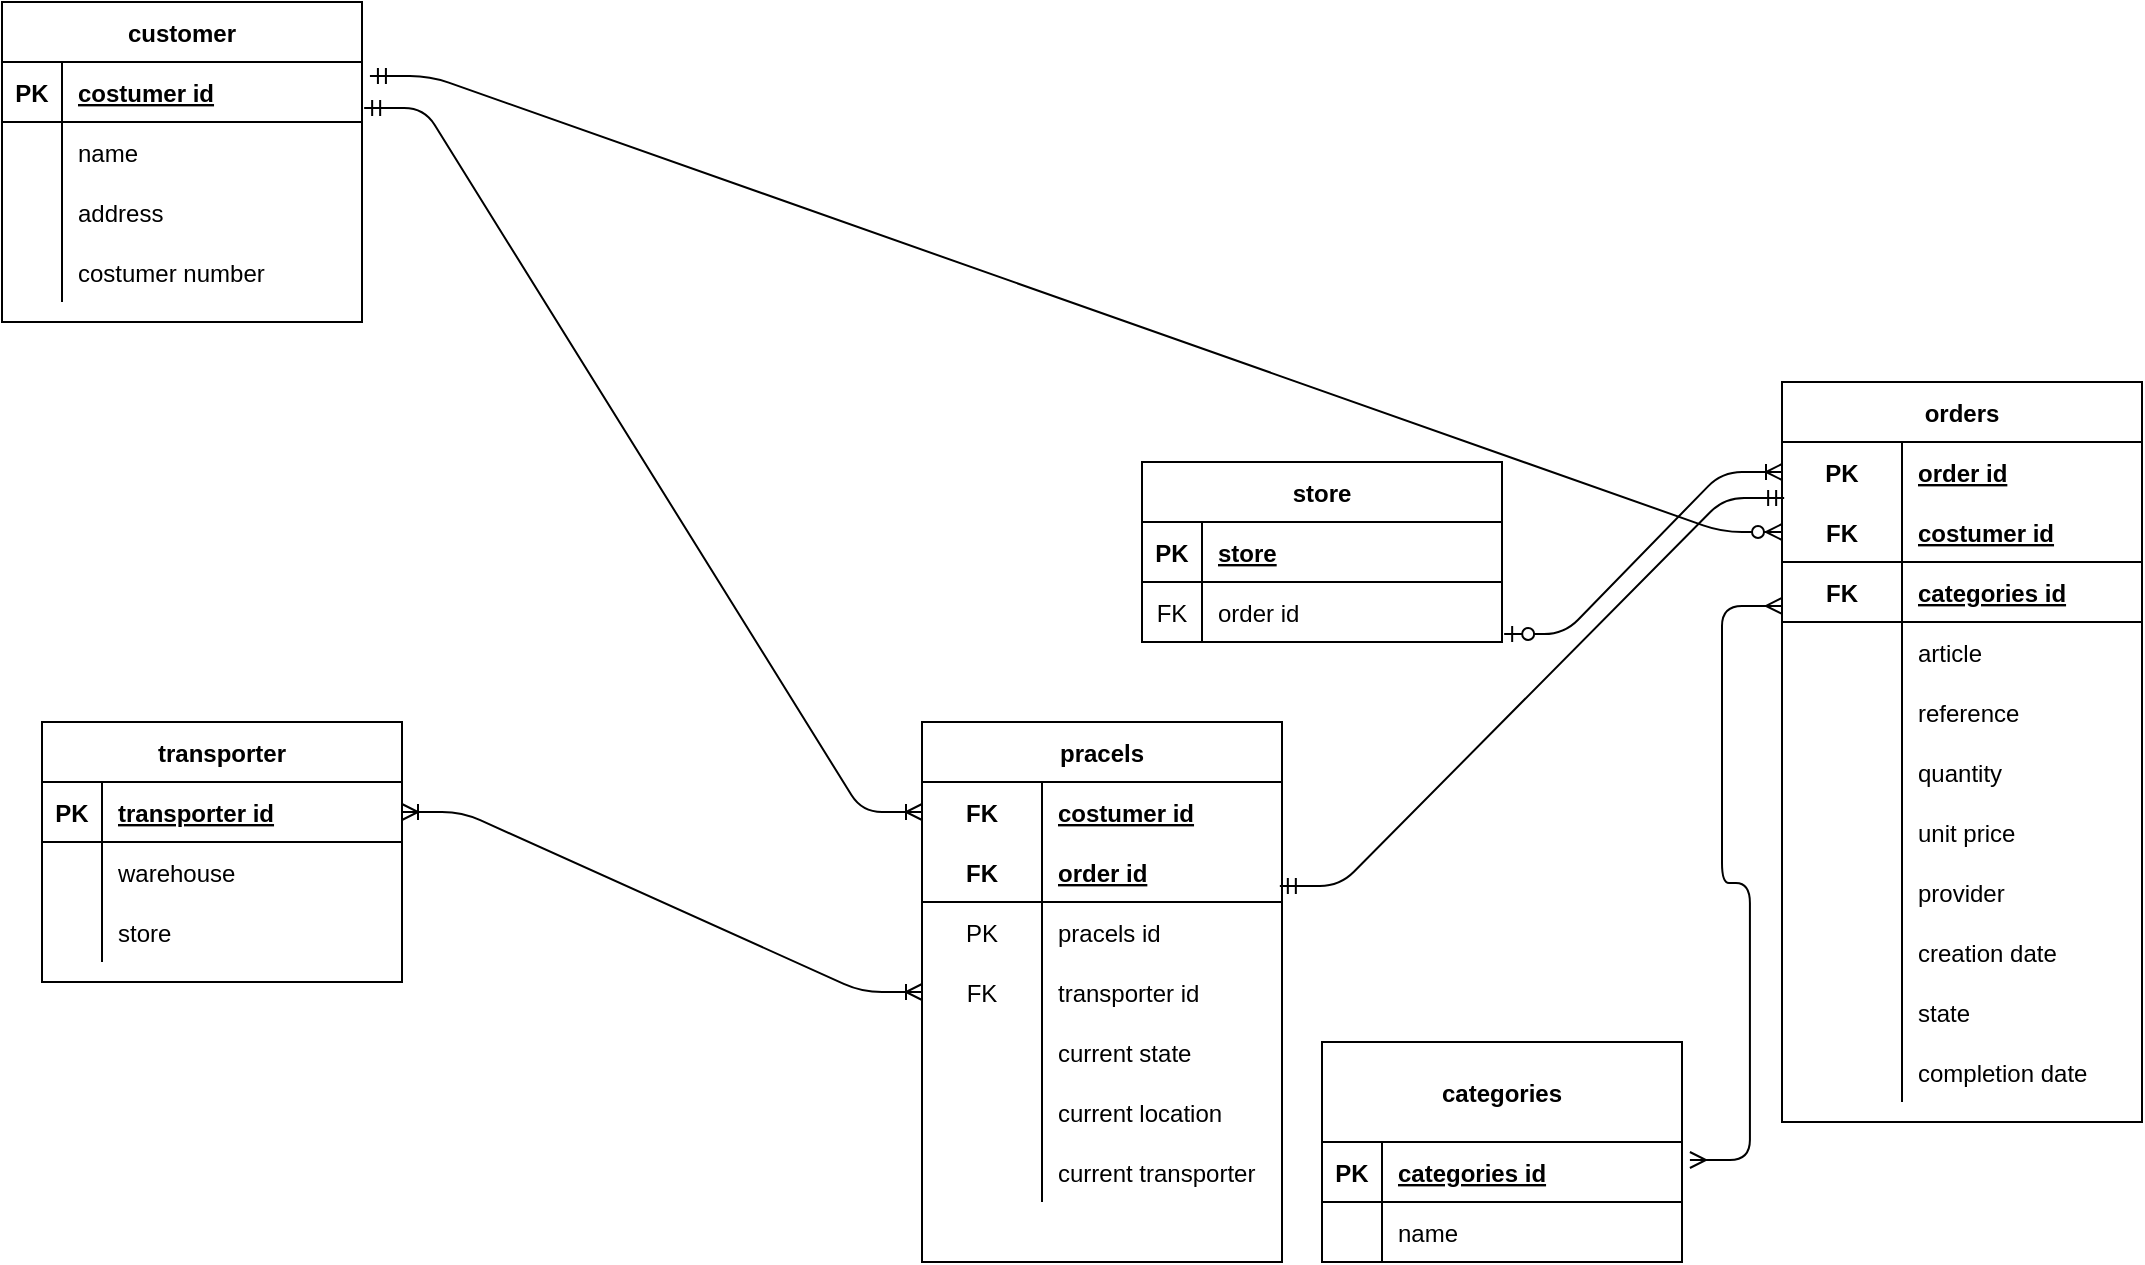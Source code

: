 <mxfile version="14.3.0" type="device"><diagram id="4LsemhTfrci8LPm2eFwJ" name="Page-1"><mxGraphModel dx="868" dy="534" grid="1" gridSize="10" guides="1" tooltips="1" connect="1" arrows="1" fold="1" page="1" pageScale="1" pageWidth="827" pageHeight="1169" math="0" shadow="0"><root><mxCell id="0"/><mxCell id="1" parent="0"/><mxCell id="mP_VhEXumhNd71BWYuR--1" value="customer" style="shape=table;startSize=30;container=1;collapsible=1;childLayout=tableLayout;fixedRows=1;rowLines=0;fontStyle=1;align=center;resizeLast=1;" parent="1" vertex="1"><mxGeometry x="110" y="290" width="180" height="160" as="geometry"/></mxCell><mxCell id="mP_VhEXumhNd71BWYuR--2" value="" style="shape=partialRectangle;collapsible=0;dropTarget=0;pointerEvents=0;fillColor=none;top=0;left=0;bottom=1;right=0;points=[[0,0.5],[1,0.5]];portConstraint=eastwest;" parent="mP_VhEXumhNd71BWYuR--1" vertex="1"><mxGeometry y="30" width="180" height="30" as="geometry"/></mxCell><mxCell id="mP_VhEXumhNd71BWYuR--3" value="PK" style="shape=partialRectangle;connectable=0;fillColor=none;top=0;left=0;bottom=0;right=0;fontStyle=1;overflow=hidden;" parent="mP_VhEXumhNd71BWYuR--2" vertex="1"><mxGeometry width="30" height="30" as="geometry"/></mxCell><mxCell id="mP_VhEXumhNd71BWYuR--4" value="costumer id" style="shape=partialRectangle;connectable=0;fillColor=none;top=0;left=0;bottom=0;right=0;align=left;spacingLeft=6;fontStyle=5;overflow=hidden;" parent="mP_VhEXumhNd71BWYuR--2" vertex="1"><mxGeometry x="30" width="150" height="30" as="geometry"/></mxCell><mxCell id="mP_VhEXumhNd71BWYuR--5" value="" style="shape=partialRectangle;collapsible=0;dropTarget=0;pointerEvents=0;fillColor=none;top=0;left=0;bottom=0;right=0;points=[[0,0.5],[1,0.5]];portConstraint=eastwest;" parent="mP_VhEXumhNd71BWYuR--1" vertex="1"><mxGeometry y="60" width="180" height="30" as="geometry"/></mxCell><mxCell id="mP_VhEXumhNd71BWYuR--6" value="" style="shape=partialRectangle;connectable=0;fillColor=none;top=0;left=0;bottom=0;right=0;editable=1;overflow=hidden;" parent="mP_VhEXumhNd71BWYuR--5" vertex="1"><mxGeometry width="30" height="30" as="geometry"/></mxCell><mxCell id="mP_VhEXumhNd71BWYuR--7" value="name" style="shape=partialRectangle;connectable=0;fillColor=none;top=0;left=0;bottom=0;right=0;align=left;spacingLeft=6;overflow=hidden;" parent="mP_VhEXumhNd71BWYuR--5" vertex="1"><mxGeometry x="30" width="150" height="30" as="geometry"/></mxCell><mxCell id="mP_VhEXumhNd71BWYuR--8" value="" style="shape=partialRectangle;collapsible=0;dropTarget=0;pointerEvents=0;fillColor=none;top=0;left=0;bottom=0;right=0;points=[[0,0.5],[1,0.5]];portConstraint=eastwest;" parent="mP_VhEXumhNd71BWYuR--1" vertex="1"><mxGeometry y="90" width="180" height="30" as="geometry"/></mxCell><mxCell id="mP_VhEXumhNd71BWYuR--9" value="" style="shape=partialRectangle;connectable=0;fillColor=none;top=0;left=0;bottom=0;right=0;editable=1;overflow=hidden;" parent="mP_VhEXumhNd71BWYuR--8" vertex="1"><mxGeometry width="30" height="30" as="geometry"/></mxCell><mxCell id="mP_VhEXumhNd71BWYuR--10" value="address" style="shape=partialRectangle;connectable=0;fillColor=none;top=0;left=0;bottom=0;right=0;align=left;spacingLeft=6;overflow=hidden;" parent="mP_VhEXumhNd71BWYuR--8" vertex="1"><mxGeometry x="30" width="150" height="30" as="geometry"/></mxCell><mxCell id="mP_VhEXumhNd71BWYuR--11" value="" style="shape=partialRectangle;collapsible=0;dropTarget=0;pointerEvents=0;fillColor=none;top=0;left=0;bottom=0;right=0;points=[[0,0.5],[1,0.5]];portConstraint=eastwest;" parent="mP_VhEXumhNd71BWYuR--1" vertex="1"><mxGeometry y="120" width="180" height="30" as="geometry"/></mxCell><mxCell id="mP_VhEXumhNd71BWYuR--12" value="" style="shape=partialRectangle;connectable=0;fillColor=none;top=0;left=0;bottom=0;right=0;editable=1;overflow=hidden;" parent="mP_VhEXumhNd71BWYuR--11" vertex="1"><mxGeometry width="30" height="30" as="geometry"/></mxCell><mxCell id="mP_VhEXumhNd71BWYuR--13" value="costumer number" style="shape=partialRectangle;connectable=0;fillColor=none;top=0;left=0;bottom=0;right=0;align=left;spacingLeft=6;overflow=hidden;" parent="mP_VhEXumhNd71BWYuR--11" vertex="1"><mxGeometry x="30" width="150" height="30" as="geometry"/></mxCell><mxCell id="mP_VhEXumhNd71BWYuR--14" value="orders" style="shape=table;startSize=30;container=1;collapsible=1;childLayout=tableLayout;fixedRows=1;rowLines=0;fontStyle=1;align=center;resizeLast=1;" parent="1" vertex="1"><mxGeometry x="1000" y="480" width="180" height="370" as="geometry"/></mxCell><mxCell id="mP_VhEXumhNd71BWYuR--15" value="" style="shape=partialRectangle;collapsible=0;dropTarget=0;pointerEvents=0;fillColor=none;top=0;left=0;bottom=0;right=0;points=[[0,0.5],[1,0.5]];portConstraint=eastwest;" parent="mP_VhEXumhNd71BWYuR--14" vertex="1"><mxGeometry y="30" width="180" height="30" as="geometry"/></mxCell><mxCell id="mP_VhEXumhNd71BWYuR--16" value="PK" style="shape=partialRectangle;connectable=0;fillColor=none;top=0;left=0;bottom=0;right=0;fontStyle=1;overflow=hidden;" parent="mP_VhEXumhNd71BWYuR--15" vertex="1"><mxGeometry width="60" height="30" as="geometry"/></mxCell><mxCell id="mP_VhEXumhNd71BWYuR--17" value="order id" style="shape=partialRectangle;connectable=0;fillColor=none;top=0;left=0;bottom=0;right=0;align=left;spacingLeft=6;fontStyle=5;overflow=hidden;" parent="mP_VhEXumhNd71BWYuR--15" vertex="1"><mxGeometry x="60" width="120" height="30" as="geometry"/></mxCell><mxCell id="mP_VhEXumhNd71BWYuR--18" value="" style="shape=partialRectangle;collapsible=0;dropTarget=0;pointerEvents=0;fillColor=none;top=0;left=0;bottom=1;right=0;points=[[0,0.5],[1,0.5]];portConstraint=eastwest;" parent="mP_VhEXumhNd71BWYuR--14" vertex="1"><mxGeometry y="60" width="180" height="30" as="geometry"/></mxCell><mxCell id="mP_VhEXumhNd71BWYuR--19" value="FK" style="shape=partialRectangle;connectable=0;fillColor=none;top=0;left=0;bottom=0;right=0;fontStyle=1;overflow=hidden;" parent="mP_VhEXumhNd71BWYuR--18" vertex="1"><mxGeometry width="60" height="30" as="geometry"/></mxCell><mxCell id="mP_VhEXumhNd71BWYuR--20" value="costumer id" style="shape=partialRectangle;connectable=0;fillColor=none;top=0;left=0;bottom=0;right=0;align=left;spacingLeft=6;fontStyle=5;overflow=hidden;" parent="mP_VhEXumhNd71BWYuR--18" vertex="1"><mxGeometry x="60" width="120" height="30" as="geometry"/></mxCell><mxCell id="dPALHw8Xl8XRncfScI-U-70" value="" style="shape=partialRectangle;collapsible=0;dropTarget=0;pointerEvents=0;fillColor=none;top=0;left=0;bottom=1;right=0;points=[[0,0.5],[1,0.5]];portConstraint=eastwest;" vertex="1" parent="mP_VhEXumhNd71BWYuR--14"><mxGeometry y="90" width="180" height="30" as="geometry"/></mxCell><mxCell id="dPALHw8Xl8XRncfScI-U-71" value="FK" style="shape=partialRectangle;connectable=0;fillColor=none;top=0;left=0;bottom=0;right=0;fontStyle=1;overflow=hidden;" vertex="1" parent="dPALHw8Xl8XRncfScI-U-70"><mxGeometry width="60" height="30" as="geometry"/></mxCell><mxCell id="dPALHw8Xl8XRncfScI-U-72" value="categories id" style="shape=partialRectangle;connectable=0;fillColor=none;top=0;left=0;bottom=0;right=0;align=left;spacingLeft=6;fontStyle=5;overflow=hidden;" vertex="1" parent="dPALHw8Xl8XRncfScI-U-70"><mxGeometry x="60" width="120" height="30" as="geometry"/></mxCell><mxCell id="mP_VhEXumhNd71BWYuR--21" value="" style="shape=partialRectangle;collapsible=0;dropTarget=0;pointerEvents=0;fillColor=none;top=0;left=0;bottom=0;right=0;points=[[0,0.5],[1,0.5]];portConstraint=eastwest;" parent="mP_VhEXumhNd71BWYuR--14" vertex="1"><mxGeometry y="120" width="180" height="30" as="geometry"/></mxCell><mxCell id="mP_VhEXumhNd71BWYuR--22" value="" style="shape=partialRectangle;connectable=0;fillColor=none;top=0;left=0;bottom=0;right=0;editable=1;overflow=hidden;" parent="mP_VhEXumhNd71BWYuR--21" vertex="1"><mxGeometry width="60" height="30" as="geometry"/></mxCell><mxCell id="mP_VhEXumhNd71BWYuR--23" value="article" style="shape=partialRectangle;connectable=0;fillColor=none;top=0;left=0;bottom=0;right=0;align=left;spacingLeft=6;overflow=hidden;" parent="mP_VhEXumhNd71BWYuR--21" vertex="1"><mxGeometry x="60" width="120" height="30" as="geometry"/></mxCell><mxCell id="mP_VhEXumhNd71BWYuR--24" value="" style="shape=partialRectangle;collapsible=0;dropTarget=0;pointerEvents=0;fillColor=none;top=0;left=0;bottom=0;right=0;points=[[0,0.5],[1,0.5]];portConstraint=eastwest;" parent="mP_VhEXumhNd71BWYuR--14" vertex="1"><mxGeometry y="150" width="180" height="30" as="geometry"/></mxCell><mxCell id="mP_VhEXumhNd71BWYuR--25" value="" style="shape=partialRectangle;connectable=0;fillColor=none;top=0;left=0;bottom=0;right=0;editable=1;overflow=hidden;" parent="mP_VhEXumhNd71BWYuR--24" vertex="1"><mxGeometry width="60" height="30" as="geometry"/></mxCell><mxCell id="mP_VhEXumhNd71BWYuR--26" value="reference" style="shape=partialRectangle;connectable=0;fillColor=none;top=0;left=0;bottom=0;right=0;align=left;spacingLeft=6;overflow=hidden;" parent="mP_VhEXumhNd71BWYuR--24" vertex="1"><mxGeometry x="60" width="120" height="30" as="geometry"/></mxCell><mxCell id="mP_VhEXumhNd71BWYuR--30" value="" style="shape=partialRectangle;collapsible=0;dropTarget=0;pointerEvents=0;fillColor=none;top=0;left=0;bottom=0;right=0;points=[[0,0.5],[1,0.5]];portConstraint=eastwest;" parent="mP_VhEXumhNd71BWYuR--14" vertex="1"><mxGeometry y="180" width="180" height="30" as="geometry"/></mxCell><mxCell id="mP_VhEXumhNd71BWYuR--31" value="" style="shape=partialRectangle;connectable=0;fillColor=none;top=0;left=0;bottom=0;right=0;editable=1;overflow=hidden;" parent="mP_VhEXumhNd71BWYuR--30" vertex="1"><mxGeometry width="60" height="30" as="geometry"/></mxCell><mxCell id="mP_VhEXumhNd71BWYuR--32" value="quantity" style="shape=partialRectangle;connectable=0;fillColor=none;top=0;left=0;bottom=0;right=0;align=left;spacingLeft=6;overflow=hidden;" parent="mP_VhEXumhNd71BWYuR--30" vertex="1"><mxGeometry x="60" width="120" height="30" as="geometry"/></mxCell><mxCell id="mP_VhEXumhNd71BWYuR--33" value="" style="shape=partialRectangle;collapsible=0;dropTarget=0;pointerEvents=0;fillColor=none;top=0;left=0;bottom=0;right=0;points=[[0,0.5],[1,0.5]];portConstraint=eastwest;" parent="mP_VhEXumhNd71BWYuR--14" vertex="1"><mxGeometry y="210" width="180" height="30" as="geometry"/></mxCell><mxCell id="mP_VhEXumhNd71BWYuR--34" value="" style="shape=partialRectangle;connectable=0;fillColor=none;top=0;left=0;bottom=0;right=0;editable=1;overflow=hidden;" parent="mP_VhEXumhNd71BWYuR--33" vertex="1"><mxGeometry width="60" height="30" as="geometry"/></mxCell><mxCell id="mP_VhEXumhNd71BWYuR--35" value="unit price" style="shape=partialRectangle;connectable=0;fillColor=none;top=0;left=0;bottom=0;right=0;align=left;spacingLeft=6;overflow=hidden;" parent="mP_VhEXumhNd71BWYuR--33" vertex="1"><mxGeometry x="60" width="120" height="30" as="geometry"/></mxCell><mxCell id="mP_VhEXumhNd71BWYuR--36" value="" style="shape=partialRectangle;collapsible=0;dropTarget=0;pointerEvents=0;fillColor=none;top=0;left=0;bottom=0;right=0;points=[[0,0.5],[1,0.5]];portConstraint=eastwest;" parent="mP_VhEXumhNd71BWYuR--14" vertex="1"><mxGeometry y="240" width="180" height="30" as="geometry"/></mxCell><mxCell id="mP_VhEXumhNd71BWYuR--37" value="" style="shape=partialRectangle;connectable=0;fillColor=none;top=0;left=0;bottom=0;right=0;editable=1;overflow=hidden;" parent="mP_VhEXumhNd71BWYuR--36" vertex="1"><mxGeometry width="60" height="30" as="geometry"/></mxCell><mxCell id="mP_VhEXumhNd71BWYuR--38" value="provider" style="shape=partialRectangle;connectable=0;fillColor=none;top=0;left=0;bottom=0;right=0;align=left;spacingLeft=6;overflow=hidden;" parent="mP_VhEXumhNd71BWYuR--36" vertex="1"><mxGeometry x="60" width="120" height="30" as="geometry"/></mxCell><mxCell id="mP_VhEXumhNd71BWYuR--42" value="" style="shape=partialRectangle;collapsible=0;dropTarget=0;pointerEvents=0;fillColor=none;top=0;left=0;bottom=0;right=0;points=[[0,0.5],[1,0.5]];portConstraint=eastwest;" parent="mP_VhEXumhNd71BWYuR--14" vertex="1"><mxGeometry y="270" width="180" height="30" as="geometry"/></mxCell><mxCell id="mP_VhEXumhNd71BWYuR--43" value="" style="shape=partialRectangle;connectable=0;fillColor=none;top=0;left=0;bottom=0;right=0;editable=1;overflow=hidden;" parent="mP_VhEXumhNd71BWYuR--42" vertex="1"><mxGeometry width="60" height="30" as="geometry"/></mxCell><mxCell id="mP_VhEXumhNd71BWYuR--44" value="creation date" style="shape=partialRectangle;connectable=0;fillColor=none;top=0;left=0;bottom=0;right=0;align=left;spacingLeft=6;overflow=hidden;" parent="mP_VhEXumhNd71BWYuR--42" vertex="1"><mxGeometry x="60" width="120" height="30" as="geometry"/></mxCell><mxCell id="mP_VhEXumhNd71BWYuR--45" value="" style="shape=partialRectangle;collapsible=0;dropTarget=0;pointerEvents=0;fillColor=none;top=0;left=0;bottom=0;right=0;points=[[0,0.5],[1,0.5]];portConstraint=eastwest;" parent="mP_VhEXumhNd71BWYuR--14" vertex="1"><mxGeometry y="300" width="180" height="30" as="geometry"/></mxCell><mxCell id="mP_VhEXumhNd71BWYuR--46" value="" style="shape=partialRectangle;connectable=0;fillColor=none;top=0;left=0;bottom=0;right=0;editable=1;overflow=hidden;" parent="mP_VhEXumhNd71BWYuR--45" vertex="1"><mxGeometry width="60" height="30" as="geometry"/></mxCell><mxCell id="mP_VhEXumhNd71BWYuR--47" value="state" style="shape=partialRectangle;connectable=0;fillColor=none;top=0;left=0;bottom=0;right=0;align=left;spacingLeft=6;overflow=hidden;" parent="mP_VhEXumhNd71BWYuR--45" vertex="1"><mxGeometry x="60" width="120" height="30" as="geometry"/></mxCell><mxCell id="dPALHw8Xl8XRncfScI-U-76" value="" style="shape=partialRectangle;collapsible=0;dropTarget=0;pointerEvents=0;fillColor=none;top=0;left=0;bottom=0;right=0;points=[[0,0.5],[1,0.5]];portConstraint=eastwest;" vertex="1" parent="mP_VhEXumhNd71BWYuR--14"><mxGeometry y="330" width="180" height="30" as="geometry"/></mxCell><mxCell id="dPALHw8Xl8XRncfScI-U-77" value="" style="shape=partialRectangle;connectable=0;fillColor=none;top=0;left=0;bottom=0;right=0;editable=1;overflow=hidden;" vertex="1" parent="dPALHw8Xl8XRncfScI-U-76"><mxGeometry width="60" height="30" as="geometry"/></mxCell><mxCell id="dPALHw8Xl8XRncfScI-U-78" value="completion date" style="shape=partialRectangle;connectable=0;fillColor=none;top=0;left=0;bottom=0;right=0;align=left;spacingLeft=6;overflow=hidden;" vertex="1" parent="dPALHw8Xl8XRncfScI-U-76"><mxGeometry x="60" width="120" height="30" as="geometry"/></mxCell><mxCell id="dPALHw8Xl8XRncfScI-U-1" value="pracels" style="shape=table;startSize=30;container=1;collapsible=1;childLayout=tableLayout;fixedRows=1;rowLines=0;fontStyle=1;align=center;resizeLast=1;" vertex="1" parent="1"><mxGeometry x="570" y="650" width="180" height="270" as="geometry"/></mxCell><mxCell id="dPALHw8Xl8XRncfScI-U-2" value="" style="shape=partialRectangle;collapsible=0;dropTarget=0;pointerEvents=0;fillColor=none;top=0;left=0;bottom=0;right=0;points=[[0,0.5],[1,0.5]];portConstraint=eastwest;" vertex="1" parent="dPALHw8Xl8XRncfScI-U-1"><mxGeometry y="30" width="180" height="30" as="geometry"/></mxCell><mxCell id="dPALHw8Xl8XRncfScI-U-3" value="FK" style="shape=partialRectangle;connectable=0;fillColor=none;top=0;left=0;bottom=0;right=0;fontStyle=1;overflow=hidden;" vertex="1" parent="dPALHw8Xl8XRncfScI-U-2"><mxGeometry width="60" height="30" as="geometry"/></mxCell><mxCell id="dPALHw8Xl8XRncfScI-U-4" value="costumer id" style="shape=partialRectangle;connectable=0;fillColor=none;top=0;left=0;bottom=0;right=0;align=left;spacingLeft=6;fontStyle=5;overflow=hidden;" vertex="1" parent="dPALHw8Xl8XRncfScI-U-2"><mxGeometry x="60" width="120" height="30" as="geometry"/></mxCell><mxCell id="dPALHw8Xl8XRncfScI-U-5" value="" style="shape=partialRectangle;collapsible=0;dropTarget=0;pointerEvents=0;fillColor=none;top=0;left=0;bottom=1;right=0;points=[[0,0.5],[1,0.5]];portConstraint=eastwest;" vertex="1" parent="dPALHw8Xl8XRncfScI-U-1"><mxGeometry y="60" width="180" height="30" as="geometry"/></mxCell><mxCell id="dPALHw8Xl8XRncfScI-U-6" value="FK" style="shape=partialRectangle;connectable=0;fillColor=none;top=0;left=0;bottom=0;right=0;fontStyle=1;overflow=hidden;" vertex="1" parent="dPALHw8Xl8XRncfScI-U-5"><mxGeometry width="60" height="30" as="geometry"/></mxCell><mxCell id="dPALHw8Xl8XRncfScI-U-7" value="order id" style="shape=partialRectangle;connectable=0;fillColor=none;top=0;left=0;bottom=0;right=0;align=left;spacingLeft=6;fontStyle=5;overflow=hidden;" vertex="1" parent="dPALHw8Xl8XRncfScI-U-5"><mxGeometry x="60" width="120" height="30" as="geometry"/></mxCell><mxCell id="dPALHw8Xl8XRncfScI-U-8" value="" style="shape=partialRectangle;collapsible=0;dropTarget=0;pointerEvents=0;fillColor=none;top=0;left=0;bottom=0;right=0;points=[[0,0.5],[1,0.5]];portConstraint=eastwest;" vertex="1" parent="dPALHw8Xl8XRncfScI-U-1"><mxGeometry y="90" width="180" height="30" as="geometry"/></mxCell><mxCell id="dPALHw8Xl8XRncfScI-U-9" value="PK" style="shape=partialRectangle;connectable=0;fillColor=none;top=0;left=0;bottom=0;right=0;editable=1;overflow=hidden;" vertex="1" parent="dPALHw8Xl8XRncfScI-U-8"><mxGeometry width="60" height="30" as="geometry"/></mxCell><mxCell id="dPALHw8Xl8XRncfScI-U-10" value="pracels id" style="shape=partialRectangle;connectable=0;fillColor=none;top=0;left=0;bottom=0;right=0;align=left;spacingLeft=6;overflow=hidden;" vertex="1" parent="dPALHw8Xl8XRncfScI-U-8"><mxGeometry x="60" width="120" height="30" as="geometry"/></mxCell><mxCell id="dPALHw8Xl8XRncfScI-U-11" value="" style="shape=partialRectangle;collapsible=0;dropTarget=0;pointerEvents=0;fillColor=none;top=0;left=0;bottom=0;right=0;points=[[0,0.5],[1,0.5]];portConstraint=eastwest;" vertex="1" parent="dPALHw8Xl8XRncfScI-U-1"><mxGeometry y="120" width="180" height="30" as="geometry"/></mxCell><mxCell id="dPALHw8Xl8XRncfScI-U-12" value="FK" style="shape=partialRectangle;connectable=0;fillColor=none;top=0;left=0;bottom=0;right=0;editable=1;overflow=hidden;" vertex="1" parent="dPALHw8Xl8XRncfScI-U-11"><mxGeometry width="60" height="30" as="geometry"/></mxCell><mxCell id="dPALHw8Xl8XRncfScI-U-13" value="transporter id" style="shape=partialRectangle;connectable=0;fillColor=none;top=0;left=0;bottom=0;right=0;align=left;spacingLeft=6;overflow=hidden;" vertex="1" parent="dPALHw8Xl8XRncfScI-U-11"><mxGeometry x="60" width="120" height="30" as="geometry"/></mxCell><mxCell id="dPALHw8Xl8XRncfScI-U-48" value="" style="shape=partialRectangle;collapsible=0;dropTarget=0;pointerEvents=0;fillColor=none;top=0;left=0;bottom=0;right=0;points=[[0,0.5],[1,0.5]];portConstraint=eastwest;" vertex="1" parent="dPALHw8Xl8XRncfScI-U-1"><mxGeometry y="150" width="180" height="30" as="geometry"/></mxCell><mxCell id="dPALHw8Xl8XRncfScI-U-49" value="" style="shape=partialRectangle;connectable=0;fillColor=none;top=0;left=0;bottom=0;right=0;editable=1;overflow=hidden;" vertex="1" parent="dPALHw8Xl8XRncfScI-U-48"><mxGeometry width="60" height="30" as="geometry"/></mxCell><mxCell id="dPALHw8Xl8XRncfScI-U-50" value="current state" style="shape=partialRectangle;connectable=0;fillColor=none;top=0;left=0;bottom=0;right=0;align=left;spacingLeft=6;overflow=hidden;" vertex="1" parent="dPALHw8Xl8XRncfScI-U-48"><mxGeometry x="60" width="120" height="30" as="geometry"/></mxCell><mxCell id="dPALHw8Xl8XRncfScI-U-51" value="" style="shape=partialRectangle;collapsible=0;dropTarget=0;pointerEvents=0;fillColor=none;top=0;left=0;bottom=0;right=0;points=[[0,0.5],[1,0.5]];portConstraint=eastwest;" vertex="1" parent="dPALHw8Xl8XRncfScI-U-1"><mxGeometry y="180" width="180" height="30" as="geometry"/></mxCell><mxCell id="dPALHw8Xl8XRncfScI-U-52" value="" style="shape=partialRectangle;connectable=0;fillColor=none;top=0;left=0;bottom=0;right=0;editable=1;overflow=hidden;" vertex="1" parent="dPALHw8Xl8XRncfScI-U-51"><mxGeometry width="60" height="30" as="geometry"/></mxCell><mxCell id="dPALHw8Xl8XRncfScI-U-53" value="current location" style="shape=partialRectangle;connectable=0;fillColor=none;top=0;left=0;bottom=0;right=0;align=left;spacingLeft=6;overflow=hidden;" vertex="1" parent="dPALHw8Xl8XRncfScI-U-51"><mxGeometry x="60" width="120" height="30" as="geometry"/></mxCell><mxCell id="dPALHw8Xl8XRncfScI-U-54" value="" style="shape=partialRectangle;collapsible=0;dropTarget=0;pointerEvents=0;fillColor=none;top=0;left=0;bottom=0;right=0;points=[[0,0.5],[1,0.5]];portConstraint=eastwest;" vertex="1" parent="dPALHw8Xl8XRncfScI-U-1"><mxGeometry y="210" width="180" height="30" as="geometry"/></mxCell><mxCell id="dPALHw8Xl8XRncfScI-U-55" value="" style="shape=partialRectangle;connectable=0;fillColor=none;top=0;left=0;bottom=0;right=0;editable=1;overflow=hidden;" vertex="1" parent="dPALHw8Xl8XRncfScI-U-54"><mxGeometry width="60" height="30" as="geometry"/></mxCell><mxCell id="dPALHw8Xl8XRncfScI-U-56" value="current transporter" style="shape=partialRectangle;connectable=0;fillColor=none;top=0;left=0;bottom=0;right=0;align=left;spacingLeft=6;overflow=hidden;" vertex="1" parent="dPALHw8Xl8XRncfScI-U-54"><mxGeometry x="60" width="120" height="30" as="geometry"/></mxCell><mxCell id="dPALHw8Xl8XRncfScI-U-14" value="transporter" style="shape=table;startSize=30;container=1;collapsible=1;childLayout=tableLayout;fixedRows=1;rowLines=0;fontStyle=1;align=center;resizeLast=1;" vertex="1" parent="1"><mxGeometry x="130" y="650" width="180" height="130" as="geometry"/></mxCell><mxCell id="dPALHw8Xl8XRncfScI-U-15" value="" style="shape=partialRectangle;collapsible=0;dropTarget=0;pointerEvents=0;fillColor=none;top=0;left=0;bottom=1;right=0;points=[[0,0.5],[1,0.5]];portConstraint=eastwest;" vertex="1" parent="dPALHw8Xl8XRncfScI-U-14"><mxGeometry y="30" width="180" height="30" as="geometry"/></mxCell><mxCell id="dPALHw8Xl8XRncfScI-U-16" value="PK" style="shape=partialRectangle;connectable=0;fillColor=none;top=0;left=0;bottom=0;right=0;fontStyle=1;overflow=hidden;" vertex="1" parent="dPALHw8Xl8XRncfScI-U-15"><mxGeometry width="30" height="30" as="geometry"/></mxCell><mxCell id="dPALHw8Xl8XRncfScI-U-17" value="transporter id" style="shape=partialRectangle;connectable=0;fillColor=none;top=0;left=0;bottom=0;right=0;align=left;spacingLeft=6;fontStyle=5;overflow=hidden;" vertex="1" parent="dPALHw8Xl8XRncfScI-U-15"><mxGeometry x="30" width="150" height="30" as="geometry"/></mxCell><mxCell id="dPALHw8Xl8XRncfScI-U-18" value="" style="shape=partialRectangle;collapsible=0;dropTarget=0;pointerEvents=0;fillColor=none;top=0;left=0;bottom=0;right=0;points=[[0,0.5],[1,0.5]];portConstraint=eastwest;" vertex="1" parent="dPALHw8Xl8XRncfScI-U-14"><mxGeometry y="60" width="180" height="30" as="geometry"/></mxCell><mxCell id="dPALHw8Xl8XRncfScI-U-19" value="" style="shape=partialRectangle;connectable=0;fillColor=none;top=0;left=0;bottom=0;right=0;editable=1;overflow=hidden;" vertex="1" parent="dPALHw8Xl8XRncfScI-U-18"><mxGeometry width="30" height="30" as="geometry"/></mxCell><mxCell id="dPALHw8Xl8XRncfScI-U-20" value="warehouse" style="shape=partialRectangle;connectable=0;fillColor=none;top=0;left=0;bottom=0;right=0;align=left;spacingLeft=6;overflow=hidden;" vertex="1" parent="dPALHw8Xl8XRncfScI-U-18"><mxGeometry x="30" width="150" height="30" as="geometry"/></mxCell><mxCell id="dPALHw8Xl8XRncfScI-U-21" value="" style="shape=partialRectangle;collapsible=0;dropTarget=0;pointerEvents=0;fillColor=none;top=0;left=0;bottom=0;right=0;points=[[0,0.5],[1,0.5]];portConstraint=eastwest;" vertex="1" parent="dPALHw8Xl8XRncfScI-U-14"><mxGeometry y="90" width="180" height="30" as="geometry"/></mxCell><mxCell id="dPALHw8Xl8XRncfScI-U-22" value="" style="shape=partialRectangle;connectable=0;fillColor=none;top=0;left=0;bottom=0;right=0;editable=1;overflow=hidden;" vertex="1" parent="dPALHw8Xl8XRncfScI-U-21"><mxGeometry width="30" height="30" as="geometry"/></mxCell><mxCell id="dPALHw8Xl8XRncfScI-U-23" value="store" style="shape=partialRectangle;connectable=0;fillColor=none;top=0;left=0;bottom=0;right=0;align=left;spacingLeft=6;overflow=hidden;" vertex="1" parent="dPALHw8Xl8XRncfScI-U-21"><mxGeometry x="30" width="150" height="30" as="geometry"/></mxCell><mxCell id="dPALHw8Xl8XRncfScI-U-32" value="store" style="shape=table;startSize=30;container=1;collapsible=1;childLayout=tableLayout;fixedRows=1;rowLines=0;fontStyle=1;align=center;resizeLast=1;" vertex="1" parent="1"><mxGeometry x="680" y="520" width="180" height="90" as="geometry"/></mxCell><mxCell id="dPALHw8Xl8XRncfScI-U-33" value="" style="shape=partialRectangle;collapsible=0;dropTarget=0;pointerEvents=0;fillColor=none;top=0;left=0;bottom=1;right=0;points=[[0,0.5],[1,0.5]];portConstraint=eastwest;" vertex="1" parent="dPALHw8Xl8XRncfScI-U-32"><mxGeometry y="30" width="180" height="30" as="geometry"/></mxCell><mxCell id="dPALHw8Xl8XRncfScI-U-34" value="PK" style="shape=partialRectangle;connectable=0;fillColor=none;top=0;left=0;bottom=0;right=0;fontStyle=1;overflow=hidden;" vertex="1" parent="dPALHw8Xl8XRncfScI-U-33"><mxGeometry width="30" height="30" as="geometry"/></mxCell><mxCell id="dPALHw8Xl8XRncfScI-U-35" value="store" style="shape=partialRectangle;connectable=0;fillColor=none;top=0;left=0;bottom=0;right=0;align=left;spacingLeft=6;fontStyle=5;overflow=hidden;" vertex="1" parent="dPALHw8Xl8XRncfScI-U-33"><mxGeometry x="30" width="150" height="30" as="geometry"/></mxCell><mxCell id="dPALHw8Xl8XRncfScI-U-36" value="" style="shape=partialRectangle;collapsible=0;dropTarget=0;pointerEvents=0;fillColor=none;top=0;left=0;bottom=0;right=0;points=[[0,0.5],[1,0.5]];portConstraint=eastwest;" vertex="1" parent="dPALHw8Xl8XRncfScI-U-32"><mxGeometry y="60" width="180" height="30" as="geometry"/></mxCell><mxCell id="dPALHw8Xl8XRncfScI-U-37" value="FK" style="shape=partialRectangle;connectable=0;fillColor=none;top=0;left=0;bottom=0;right=0;editable=1;overflow=hidden;" vertex="1" parent="dPALHw8Xl8XRncfScI-U-36"><mxGeometry width="30" height="30" as="geometry"/></mxCell><mxCell id="dPALHw8Xl8XRncfScI-U-38" value="order id" style="shape=partialRectangle;connectable=0;fillColor=none;top=0;left=0;bottom=0;right=0;align=left;spacingLeft=6;overflow=hidden;" vertex="1" parent="dPALHw8Xl8XRncfScI-U-36"><mxGeometry x="30" width="150" height="30" as="geometry"/></mxCell><mxCell id="dPALHw8Xl8XRncfScI-U-57" value="categories" style="shape=table;startSize=50;container=1;collapsible=1;childLayout=tableLayout;fixedRows=1;rowLines=0;fontStyle=1;align=center;resizeLast=1;" vertex="1" parent="1"><mxGeometry x="770" y="810" width="180" height="110" as="geometry"/></mxCell><mxCell id="dPALHw8Xl8XRncfScI-U-58" value="" style="shape=partialRectangle;collapsible=0;dropTarget=0;pointerEvents=0;fillColor=none;top=0;left=0;bottom=1;right=0;points=[[0,0.5],[1,0.5]];portConstraint=eastwest;" vertex="1" parent="dPALHw8Xl8XRncfScI-U-57"><mxGeometry y="50" width="180" height="30" as="geometry"/></mxCell><mxCell id="dPALHw8Xl8XRncfScI-U-59" value="PK" style="shape=partialRectangle;connectable=0;fillColor=none;top=0;left=0;bottom=0;right=0;fontStyle=1;overflow=hidden;" vertex="1" parent="dPALHw8Xl8XRncfScI-U-58"><mxGeometry width="30" height="30" as="geometry"/></mxCell><mxCell id="dPALHw8Xl8XRncfScI-U-60" value="categories id" style="shape=partialRectangle;connectable=0;fillColor=none;top=0;left=0;bottom=0;right=0;align=left;spacingLeft=6;fontStyle=5;overflow=hidden;" vertex="1" parent="dPALHw8Xl8XRncfScI-U-58"><mxGeometry x="30" width="150" height="30" as="geometry"/></mxCell><mxCell id="dPALHw8Xl8XRncfScI-U-61" value="" style="shape=partialRectangle;collapsible=0;dropTarget=0;pointerEvents=0;fillColor=none;top=0;left=0;bottom=0;right=0;points=[[0,0.5],[1,0.5]];portConstraint=eastwest;" vertex="1" parent="dPALHw8Xl8XRncfScI-U-57"><mxGeometry y="80" width="180" height="30" as="geometry"/></mxCell><mxCell id="dPALHw8Xl8XRncfScI-U-62" value="" style="shape=partialRectangle;connectable=0;fillColor=none;top=0;left=0;bottom=0;right=0;editable=1;overflow=hidden;" vertex="1" parent="dPALHw8Xl8XRncfScI-U-61"><mxGeometry width="30" height="30" as="geometry"/></mxCell><mxCell id="dPALHw8Xl8XRncfScI-U-63" value="name" style="shape=partialRectangle;connectable=0;fillColor=none;top=0;left=0;bottom=0;right=0;align=left;spacingLeft=6;overflow=hidden;" vertex="1" parent="dPALHw8Xl8XRncfScI-U-61"><mxGeometry x="30" width="150" height="30" as="geometry"/></mxCell><mxCell id="dPALHw8Xl8XRncfScI-U-82" value="" style="edgeStyle=entityRelationEdgeStyle;fontSize=12;html=1;endArrow=ERmany;startArrow=ERmany;entryX=0;entryY=0.733;entryDx=0;entryDy=0;entryPerimeter=0;exitX=1.022;exitY=0.3;exitDx=0;exitDy=0;exitPerimeter=0;" edge="1" parent="1" source="dPALHw8Xl8XRncfScI-U-58" target="dPALHw8Xl8XRncfScI-U-70"><mxGeometry width="100" height="100" relative="1" as="geometry"><mxPoint x="400" y="490" as="sourcePoint"/><mxPoint x="500" y="390" as="targetPoint"/></mxGeometry></mxCell><mxCell id="dPALHw8Xl8XRncfScI-U-83" value="" style="edgeStyle=entityRelationEdgeStyle;fontSize=12;html=1;endArrow=ERzeroToMany;startArrow=ERmandOne;exitX=1.022;exitY=0.233;exitDx=0;exitDy=0;entryX=0;entryY=0.5;entryDx=0;entryDy=0;exitPerimeter=0;" edge="1" parent="1" source="mP_VhEXumhNd71BWYuR--2" target="mP_VhEXumhNd71BWYuR--18"><mxGeometry width="100" height="100" relative="1" as="geometry"><mxPoint x="420" y="370" as="sourcePoint"/><mxPoint x="520" y="270" as="targetPoint"/></mxGeometry></mxCell><mxCell id="dPALHw8Xl8XRncfScI-U-84" value="" style="edgeStyle=entityRelationEdgeStyle;fontSize=12;html=1;endArrow=ERoneToMany;startArrow=ERmandOne;exitX=1.006;exitY=0.767;exitDx=0;exitDy=0;exitPerimeter=0;entryX=0;entryY=0.5;entryDx=0;entryDy=0;" edge="1" parent="1" source="mP_VhEXumhNd71BWYuR--2" target="dPALHw8Xl8XRncfScI-U-2"><mxGeometry width="100" height="100" relative="1" as="geometry"><mxPoint x="400" y="570" as="sourcePoint"/><mxPoint x="400" y="640" as="targetPoint"/></mxGeometry></mxCell><mxCell id="dPALHw8Xl8XRncfScI-U-85" value="" style="edgeStyle=entityRelationEdgeStyle;fontSize=12;html=1;endArrow=ERoneToMany;startArrow=ERoneToMany;exitX=1;exitY=0.5;exitDx=0;exitDy=0;entryX=0;entryY=0.5;entryDx=0;entryDy=0;" edge="1" parent="1" source="dPALHw8Xl8XRncfScI-U-15" target="dPALHw8Xl8XRncfScI-U-11"><mxGeometry width="100" height="100" relative="1" as="geometry"><mxPoint x="460" y="820" as="sourcePoint"/><mxPoint x="530" y="880" as="targetPoint"/></mxGeometry></mxCell><mxCell id="dPALHw8Xl8XRncfScI-U-89" value="" style="edgeStyle=entityRelationEdgeStyle;fontSize=12;html=1;endArrow=ERmandOne;startArrow=ERmandOne;exitX=0.994;exitY=0.733;exitDx=0;exitDy=0;entryX=0.006;entryY=0.933;entryDx=0;entryDy=0;entryPerimeter=0;exitPerimeter=0;" edge="1" parent="1" source="dPALHw8Xl8XRncfScI-U-5" target="mP_VhEXumhNd71BWYuR--15"><mxGeometry width="100" height="100" relative="1" as="geometry"><mxPoint x="860" y="760" as="sourcePoint"/><mxPoint x="1000" y="615" as="targetPoint"/></mxGeometry></mxCell><mxCell id="dPALHw8Xl8XRncfScI-U-90" value="" style="edgeStyle=entityRelationEdgeStyle;fontSize=12;html=1;endArrow=ERoneToMany;startArrow=ERzeroToOne;entryX=0;entryY=0.5;entryDx=0;entryDy=0;exitX=1.006;exitY=0.867;exitDx=0;exitDy=0;exitPerimeter=0;" edge="1" parent="1" source="dPALHw8Xl8XRncfScI-U-36" target="mP_VhEXumhNd71BWYuR--15"><mxGeometry width="100" height="100" relative="1" as="geometry"><mxPoint x="840" y="790" as="sourcePoint"/><mxPoint x="940" y="690" as="targetPoint"/></mxGeometry></mxCell></root></mxGraphModel></diagram></mxfile>